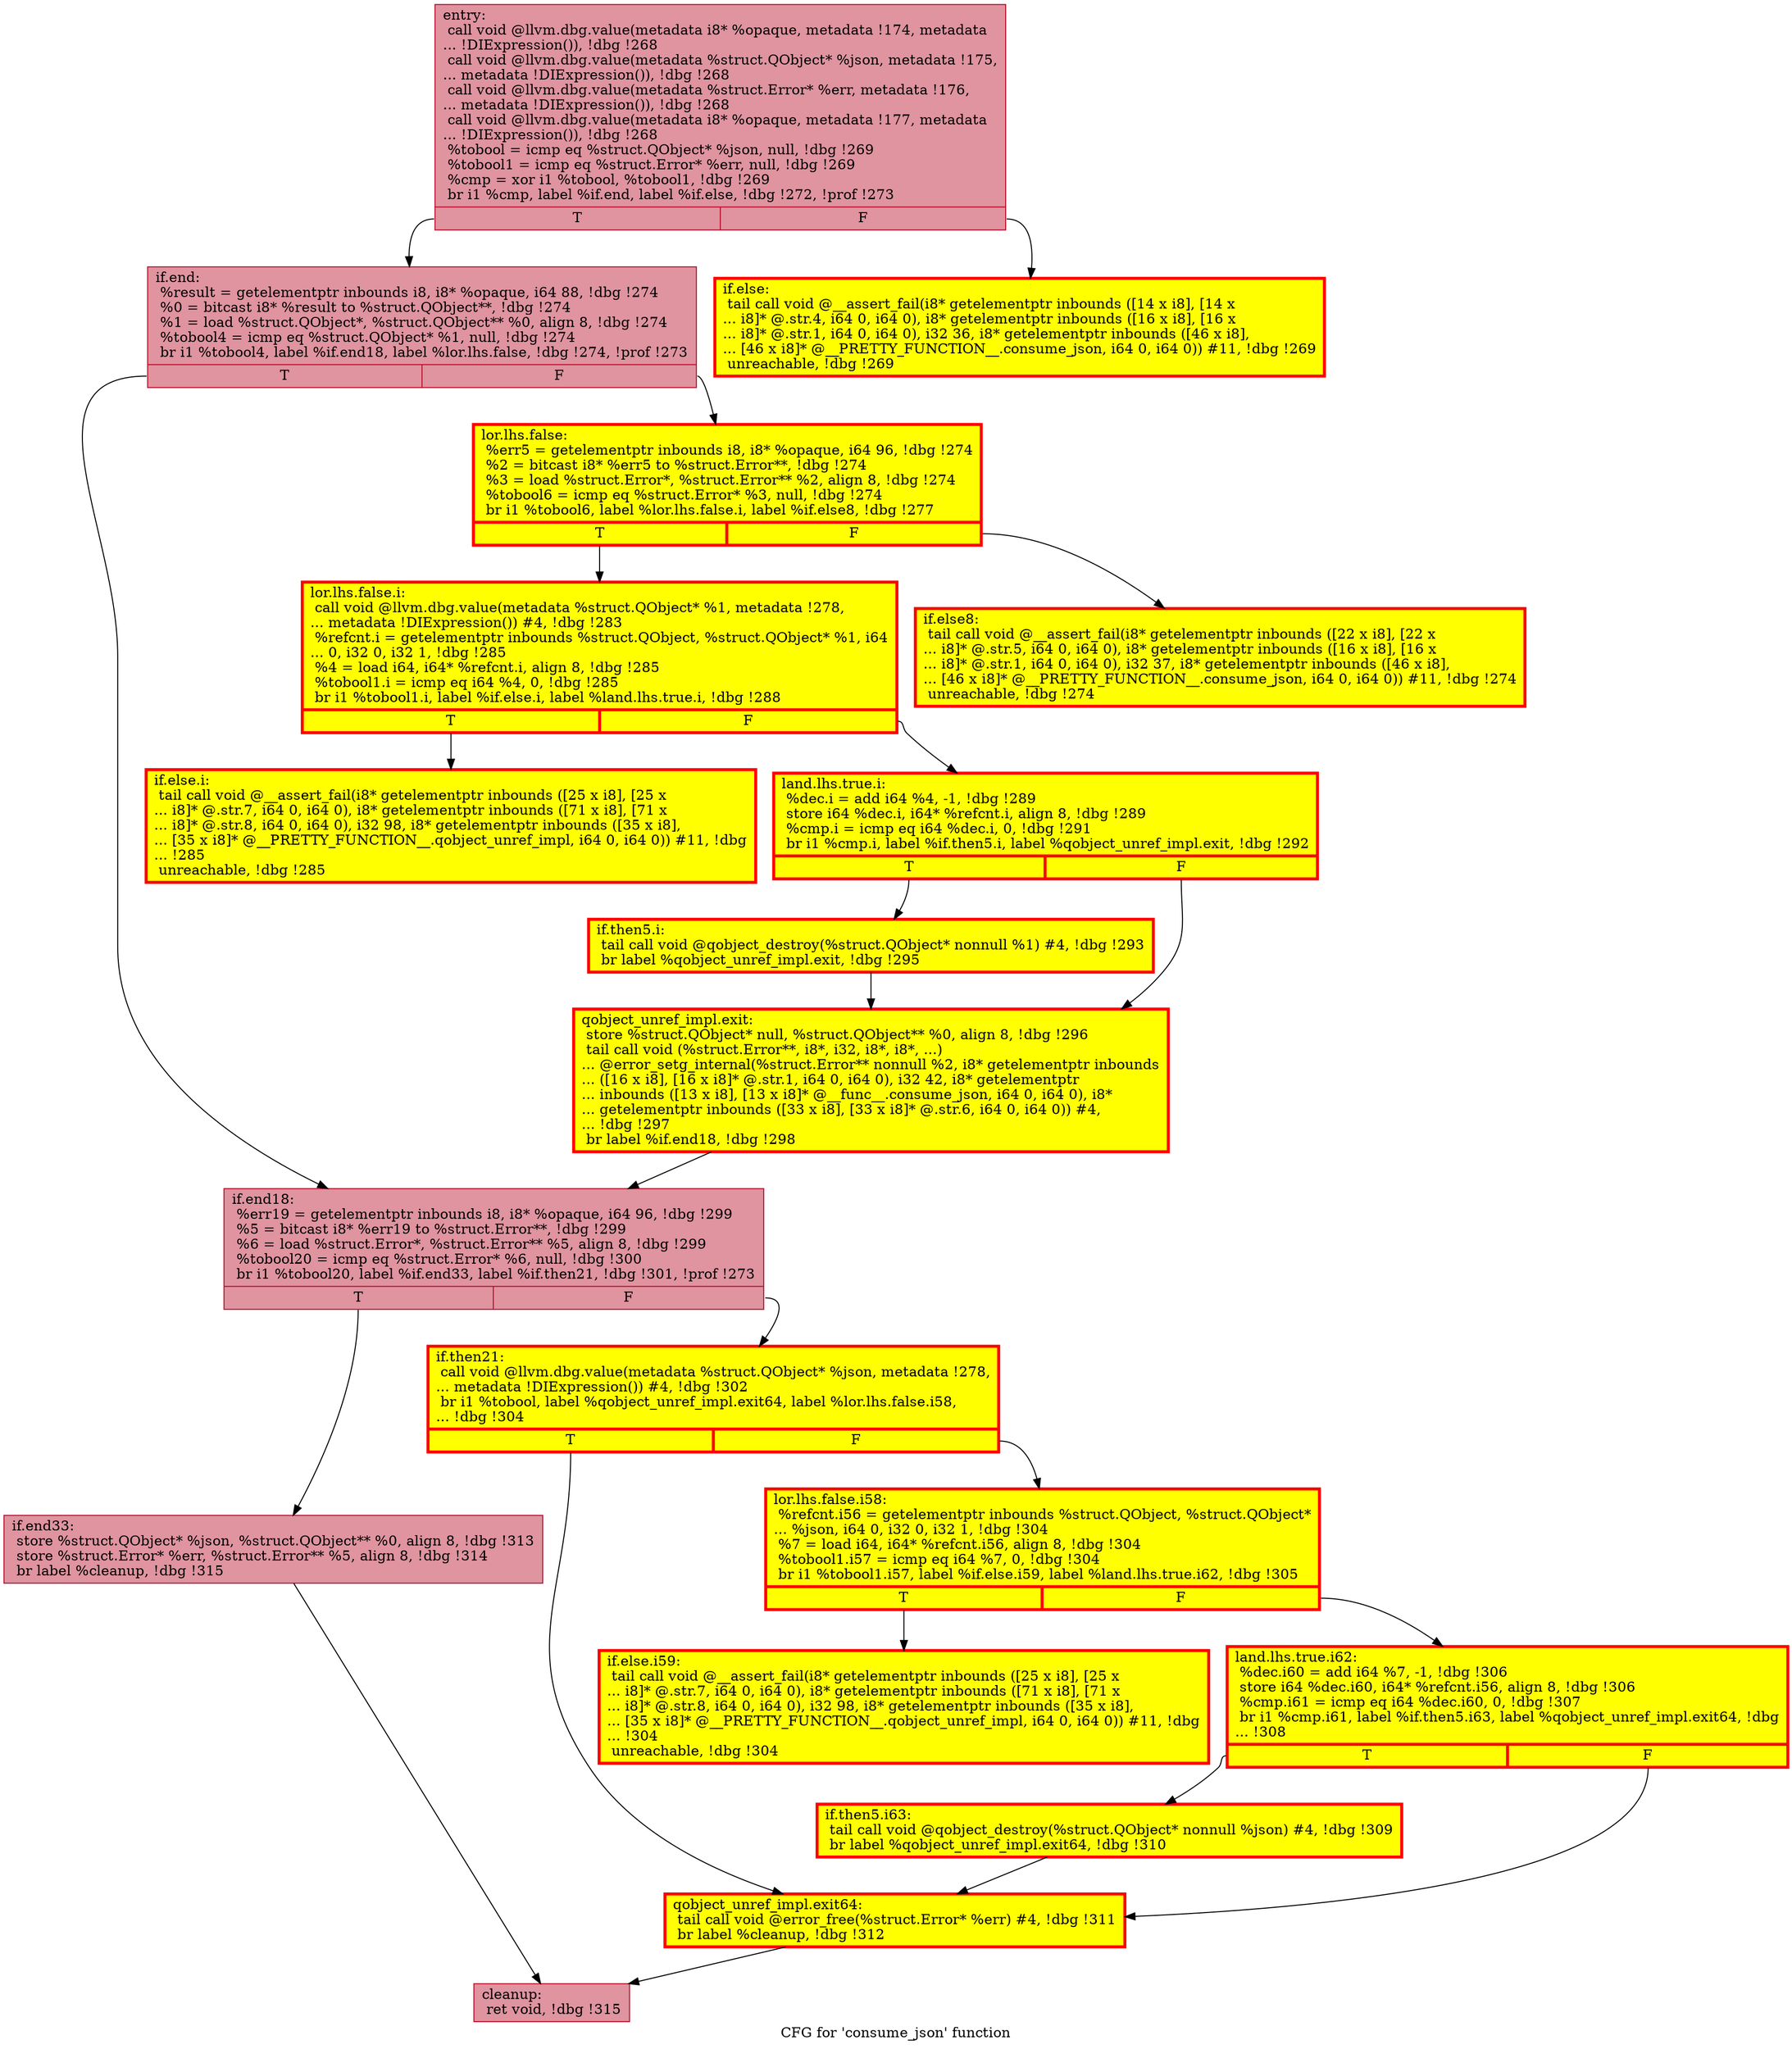 digraph "CFG for 'consume_json' function" {
	label="CFG for 'consume_json' function";

	Node0x55624331c2f0 [shape=record,color="#b70d28ff", style=filled, fillcolor="#b70d2870",label="{entry:\l  call void @llvm.dbg.value(metadata i8* %opaque, metadata !174, metadata\l... !DIExpression()), !dbg !268\l  call void @llvm.dbg.value(metadata %struct.QObject* %json, metadata !175,\l... metadata !DIExpression()), !dbg !268\l  call void @llvm.dbg.value(metadata %struct.Error* %err, metadata !176,\l... metadata !DIExpression()), !dbg !268\l  call void @llvm.dbg.value(metadata i8* %opaque, metadata !177, metadata\l... !DIExpression()), !dbg !268\l  %tobool = icmp eq %struct.QObject* %json, null, !dbg !269\l  %tobool1 = icmp eq %struct.Error* %err, null, !dbg !269\l  %cmp = xor i1 %tobool, %tobool1, !dbg !269\l  br i1 %cmp, label %if.end, label %if.else, !dbg !272, !prof !273\l|{<s0>T|<s1>F}}"];
	Node0x55624331c2f0:s0 -> Node0x55624332faa0;
	Node0x55624331c2f0:s1 -> Node0x55624332faf0;
	Node0x55624332faf0 [shape=record,penwidth=3.0, style="filled", color="red", fillcolor="yellow",label="{if.else:                                          \l  tail call void @__assert_fail(i8* getelementptr inbounds ([14 x i8], [14 x\l... i8]* @.str.4, i64 0, i64 0), i8* getelementptr inbounds ([16 x i8], [16 x\l... i8]* @.str.1, i64 0, i64 0), i32 36, i8* getelementptr inbounds ([46 x i8],\l... [46 x i8]* @__PRETTY_FUNCTION__.consume_json, i64 0, i64 0)) #11, !dbg !269\l  unreachable, !dbg !269\l}"];
	Node0x55624332faa0 [shape=record,color="#b70d28ff", style=filled, fillcolor="#b70d2870",label="{if.end:                                           \l  %result = getelementptr inbounds i8, i8* %opaque, i64 88, !dbg !274\l  %0 = bitcast i8* %result to %struct.QObject**, !dbg !274\l  %1 = load %struct.QObject*, %struct.QObject** %0, align 8, !dbg !274\l  %tobool4 = icmp eq %struct.QObject* %1, null, !dbg !274\l  br i1 %tobool4, label %if.end18, label %lor.lhs.false, !dbg !274, !prof !273\l|{<s0>T|<s1>F}}"];
	Node0x55624332faa0:s0 -> Node0x5562433321b0;
	Node0x55624332faa0:s1 -> Node0x5562433312f0;
	Node0x5562433312f0 [shape=record,penwidth=3.0, style="filled", color="red", fillcolor="yellow",label="{lor.lhs.false:                                    \l  %err5 = getelementptr inbounds i8, i8* %opaque, i64 96, !dbg !274\l  %2 = bitcast i8* %err5 to %struct.Error**, !dbg !274\l  %3 = load %struct.Error*, %struct.Error** %2, align 8, !dbg !274\l  %tobool6 = icmp eq %struct.Error* %3, null, !dbg !274\l  br i1 %tobool6, label %lor.lhs.false.i, label %if.else8, !dbg !277\l|{<s0>T|<s1>F}}"];
	Node0x5562433312f0:s0 -> Node0x556243341390;
	Node0x5562433312f0:s1 -> Node0x556243331280;
	Node0x556243331280 [shape=record,penwidth=3.0, style="filled", color="red", fillcolor="yellow",label="{if.else8:                                         \l  tail call void @__assert_fail(i8* getelementptr inbounds ([22 x i8], [22 x\l... i8]* @.str.5, i64 0, i64 0), i8* getelementptr inbounds ([16 x i8], [16 x\l... i8]* @.str.1, i64 0, i64 0), i32 37, i8* getelementptr inbounds ([46 x i8],\l... [46 x i8]* @__PRETTY_FUNCTION__.consume_json, i64 0, i64 0)) #11, !dbg !274\l  unreachable, !dbg !274\l}"];
	Node0x556243341390 [shape=record,penwidth=3.0, style="filled", color="red", fillcolor="yellow",label="{lor.lhs.false.i:                                  \l  call void @llvm.dbg.value(metadata %struct.QObject* %1, metadata !278,\l... metadata !DIExpression()) #4, !dbg !283\l  %refcnt.i = getelementptr inbounds %struct.QObject, %struct.QObject* %1, i64\l... 0, i32 0, i32 1, !dbg !285\l  %4 = load i64, i64* %refcnt.i, align 8, !dbg !285\l  %tobool1.i = icmp eq i64 %4, 0, !dbg !285\l  br i1 %tobool1.i, label %if.else.i, label %land.lhs.true.i, !dbg !288\l|{<s0>T|<s1>F}}"];
	Node0x556243341390:s0 -> Node0x5562432b0320;
	Node0x556243341390:s1 -> Node0x55624333ec00;
	Node0x5562432b0320 [shape=record,penwidth=3.0, style="filled", color="red", fillcolor="yellow",label="{if.else.i:                                        \l  tail call void @__assert_fail(i8* getelementptr inbounds ([25 x i8], [25 x\l... i8]* @.str.7, i64 0, i64 0), i8* getelementptr inbounds ([71 x i8], [71 x\l... i8]* @.str.8, i64 0, i64 0), i32 98, i8* getelementptr inbounds ([35 x i8],\l... [35 x i8]* @__PRETTY_FUNCTION__.qobject_unref_impl, i64 0, i64 0)) #11, !dbg\l... !285\l  unreachable, !dbg !285\l}"];
	Node0x55624333ec00 [shape=record,penwidth=3.0, style="filled", color="red", fillcolor="yellow",label="{land.lhs.true.i:                                  \l  %dec.i = add i64 %4, -1, !dbg !289\l  store i64 %dec.i, i64* %refcnt.i, align 8, !dbg !289\l  %cmp.i = icmp eq i64 %dec.i, 0, !dbg !291\l  br i1 %cmp.i, label %if.then5.i, label %qobject_unref_impl.exit, !dbg !292\l|{<s0>T|<s1>F}}"];
	Node0x55624333ec00:s0 -> Node0x55624333d9f0;
	Node0x55624333ec00:s1 -> Node0x556243326d00;
	Node0x55624333d9f0 [shape=record,penwidth=3.0, style="filled", color="red", fillcolor="yellow",label="{if.then5.i:                                       \l  tail call void @qobject_destroy(%struct.QObject* nonnull %1) #4, !dbg !293\l  br label %qobject_unref_impl.exit, !dbg !295\l}"];
	Node0x55624333d9f0 -> Node0x556243326d00;
	Node0x556243326d00 [shape=record,penwidth=3.0, style="filled", color="red", fillcolor="yellow",label="{qobject_unref_impl.exit:                          \l  store %struct.QObject* null, %struct.QObject** %0, align 8, !dbg !296\l  tail call void (%struct.Error**, i8*, i32, i8*, i8*, ...)\l... @error_setg_internal(%struct.Error** nonnull %2, i8* getelementptr inbounds\l... ([16 x i8], [16 x i8]* @.str.1, i64 0, i64 0), i32 42, i8* getelementptr\l... inbounds ([13 x i8], [13 x i8]* @__func__.consume_json, i64 0, i64 0), i8*\l... getelementptr inbounds ([33 x i8], [33 x i8]* @.str.6, i64 0, i64 0)) #4,\l... !dbg !297\l  br label %if.end18, !dbg !298\l}"];
	Node0x556243326d00 -> Node0x5562433321b0;
	Node0x5562433321b0 [shape=record,color="#b70d28ff", style=filled, fillcolor="#b70d2870",label="{if.end18:                                         \l  %err19 = getelementptr inbounds i8, i8* %opaque, i64 96, !dbg !299\l  %5 = bitcast i8* %err19 to %struct.Error**, !dbg !299\l  %6 = load %struct.Error*, %struct.Error** %5, align 8, !dbg !299\l  %tobool20 = icmp eq %struct.Error* %6, null, !dbg !300\l  br i1 %tobool20, label %if.end33, label %if.then21, !dbg !301, !prof !273\l|{<s0>T|<s1>F}}"];
	Node0x5562433321b0:s0 -> Node0x556243334d10;
	Node0x5562433321b0:s1 -> Node0x556243334a00;
	Node0x556243334a00 [shape=record,penwidth=3.0, style="filled", color="red", fillcolor="yellow",label="{if.then21:                                        \l  call void @llvm.dbg.value(metadata %struct.QObject* %json, metadata !278,\l... metadata !DIExpression()) #4, !dbg !302\l  br i1 %tobool, label %qobject_unref_impl.exit64, label %lor.lhs.false.i58,\l... !dbg !304\l|{<s0>T|<s1>F}}"];
	Node0x556243334a00:s0 -> Node0x55624336fd70;
	Node0x556243334a00:s1 -> Node0x5562433300b0;
	Node0x5562433300b0 [shape=record,penwidth=3.0, style="filled", color="red", fillcolor="yellow",label="{lor.lhs.false.i58:                                \l  %refcnt.i56 = getelementptr inbounds %struct.QObject, %struct.QObject*\l... %json, i64 0, i32 0, i32 1, !dbg !304\l  %7 = load i64, i64* %refcnt.i56, align 8, !dbg !304\l  %tobool1.i57 = icmp eq i64 %7, 0, !dbg !304\l  br i1 %tobool1.i57, label %if.else.i59, label %land.lhs.true.i62, !dbg !305\l|{<s0>T|<s1>F}}"];
	Node0x5562433300b0:s0 -> Node0x556243361890;
	Node0x5562433300b0:s1 -> Node0x556243364d80;
	Node0x556243361890 [shape=record,penwidth=3.0, style="filled", color="red", fillcolor="yellow",label="{if.else.i59:                                      \l  tail call void @__assert_fail(i8* getelementptr inbounds ([25 x i8], [25 x\l... i8]* @.str.7, i64 0, i64 0), i8* getelementptr inbounds ([71 x i8], [71 x\l... i8]* @.str.8, i64 0, i64 0), i32 98, i8* getelementptr inbounds ([35 x i8],\l... [35 x i8]* @__PRETTY_FUNCTION__.qobject_unref_impl, i64 0, i64 0)) #11, !dbg\l... !304\l  unreachable, !dbg !304\l}"];
	Node0x556243364d80 [shape=record,penwidth=3.0, style="filled", color="red", fillcolor="yellow",label="{land.lhs.true.i62:                                \l  %dec.i60 = add i64 %7, -1, !dbg !306\l  store i64 %dec.i60, i64* %refcnt.i56, align 8, !dbg !306\l  %cmp.i61 = icmp eq i64 %dec.i60, 0, !dbg !307\l  br i1 %cmp.i61, label %if.then5.i63, label %qobject_unref_impl.exit64, !dbg\l... !308\l|{<s0>T|<s1>F}}"];
	Node0x556243364d80:s0 -> Node0x556243351c00;
	Node0x556243364d80:s1 -> Node0x55624336fd70;
	Node0x556243351c00 [shape=record,penwidth=3.0, style="filled", color="red", fillcolor="yellow",label="{if.then5.i63:                                     \l  tail call void @qobject_destroy(%struct.QObject* nonnull %json) #4, !dbg !309\l  br label %qobject_unref_impl.exit64, !dbg !310\l}"];
	Node0x556243351c00 -> Node0x55624336fd70;
	Node0x55624336fd70 [shape=record,penwidth=3.0, style="filled", color="red", fillcolor="yellow",label="{qobject_unref_impl.exit64:                        \l  tail call void @error_free(%struct.Error* %err) #4, !dbg !311\l  br label %cleanup, !dbg !312\l}"];
	Node0x55624336fd70 -> Node0x556243337550;
	Node0x556243334d10 [shape=record,color="#b70d28ff", style=filled, fillcolor="#b70d2870",label="{if.end33:                                         \l  store %struct.QObject* %json, %struct.QObject** %0, align 8, !dbg !313\l  store %struct.Error* %err, %struct.Error** %5, align 8, !dbg !314\l  br label %cleanup, !dbg !315\l}"];
	Node0x556243334d10 -> Node0x556243337550;
	Node0x556243337550 [shape=record,color="#b70d28ff", style=filled, fillcolor="#b70d2870",label="{cleanup:                                          \l  ret void, !dbg !315\l}"];
}
